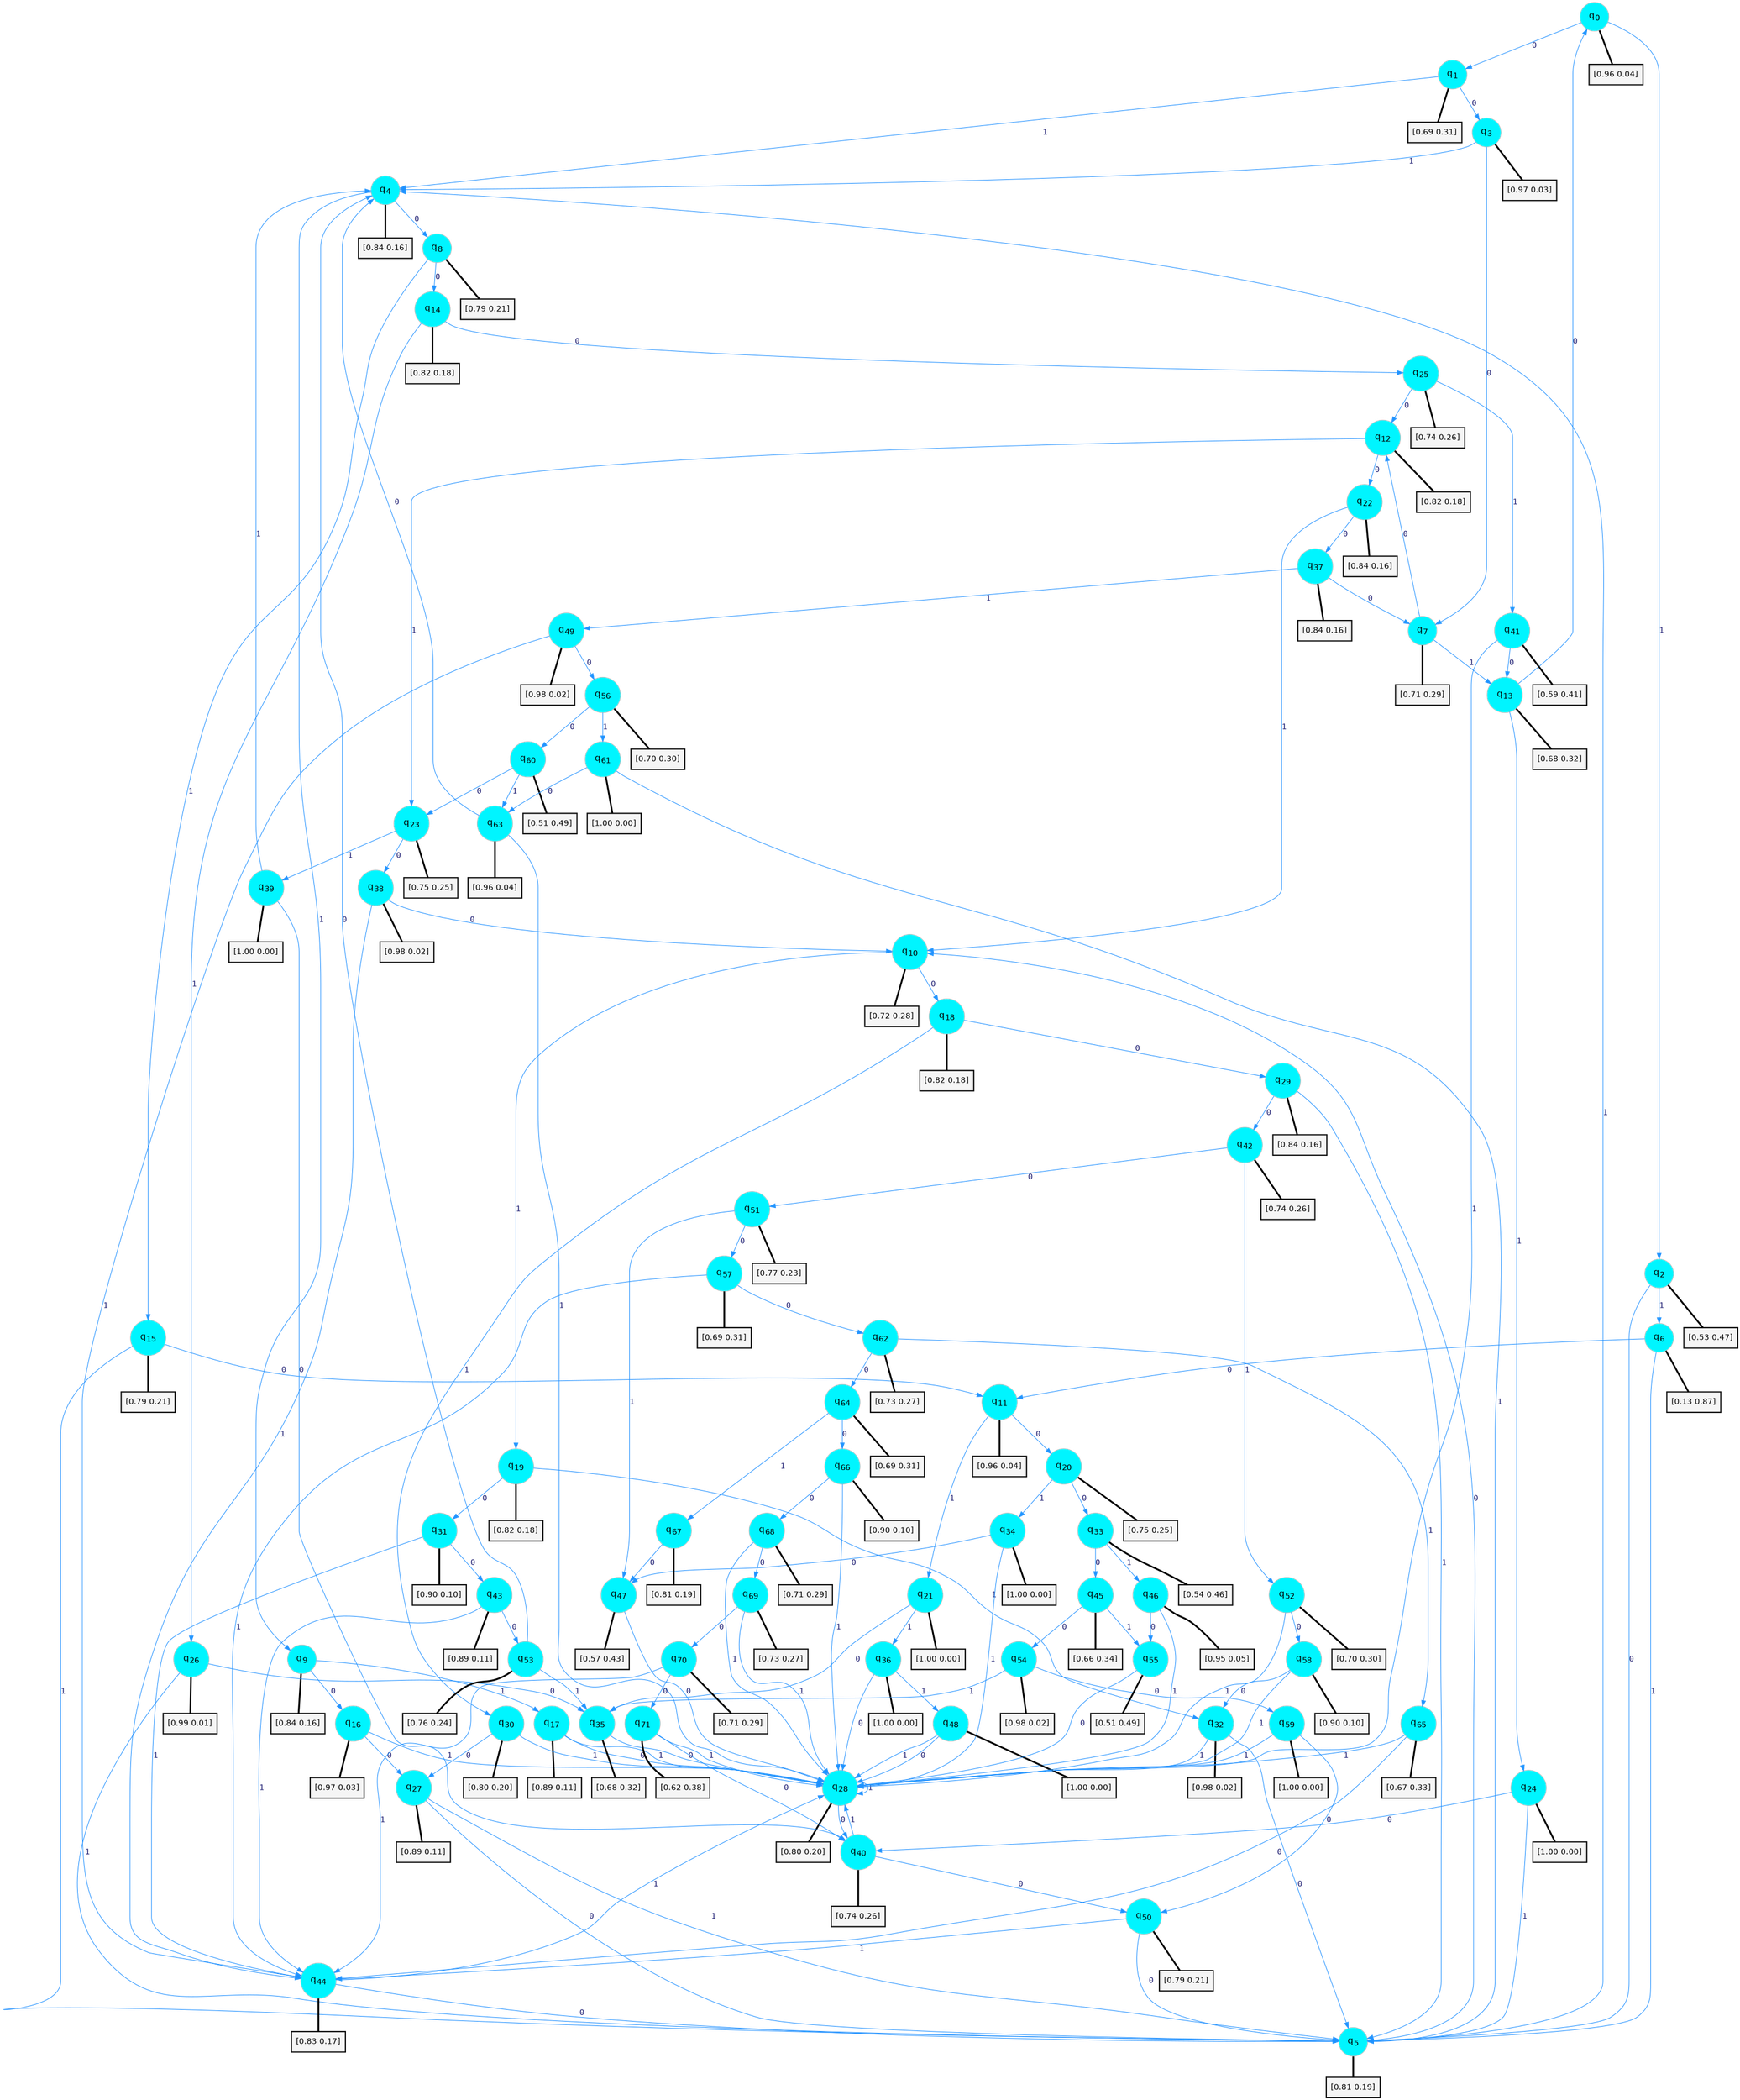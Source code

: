 digraph G {
graph [
bgcolor=transparent, dpi=300, rankdir=TD, size="40,25"];
node [
color=gray, fillcolor=turquoise1, fontcolor=black, fontname=Helvetica, fontsize=16, fontweight=bold, shape=circle, style=filled];
edge [
arrowsize=1, color=dodgerblue1, fontcolor=midnightblue, fontname=courier, fontweight=bold, penwidth=1, style=solid, weight=20];
0[label=<q<SUB>0</SUB>>];
1[label=<q<SUB>1</SUB>>];
2[label=<q<SUB>2</SUB>>];
3[label=<q<SUB>3</SUB>>];
4[label=<q<SUB>4</SUB>>];
5[label=<q<SUB>5</SUB>>];
6[label=<q<SUB>6</SUB>>];
7[label=<q<SUB>7</SUB>>];
8[label=<q<SUB>8</SUB>>];
9[label=<q<SUB>9</SUB>>];
10[label=<q<SUB>10</SUB>>];
11[label=<q<SUB>11</SUB>>];
12[label=<q<SUB>12</SUB>>];
13[label=<q<SUB>13</SUB>>];
14[label=<q<SUB>14</SUB>>];
15[label=<q<SUB>15</SUB>>];
16[label=<q<SUB>16</SUB>>];
17[label=<q<SUB>17</SUB>>];
18[label=<q<SUB>18</SUB>>];
19[label=<q<SUB>19</SUB>>];
20[label=<q<SUB>20</SUB>>];
21[label=<q<SUB>21</SUB>>];
22[label=<q<SUB>22</SUB>>];
23[label=<q<SUB>23</SUB>>];
24[label=<q<SUB>24</SUB>>];
25[label=<q<SUB>25</SUB>>];
26[label=<q<SUB>26</SUB>>];
27[label=<q<SUB>27</SUB>>];
28[label=<q<SUB>28</SUB>>];
29[label=<q<SUB>29</SUB>>];
30[label=<q<SUB>30</SUB>>];
31[label=<q<SUB>31</SUB>>];
32[label=<q<SUB>32</SUB>>];
33[label=<q<SUB>33</SUB>>];
34[label=<q<SUB>34</SUB>>];
35[label=<q<SUB>35</SUB>>];
36[label=<q<SUB>36</SUB>>];
37[label=<q<SUB>37</SUB>>];
38[label=<q<SUB>38</SUB>>];
39[label=<q<SUB>39</SUB>>];
40[label=<q<SUB>40</SUB>>];
41[label=<q<SUB>41</SUB>>];
42[label=<q<SUB>42</SUB>>];
43[label=<q<SUB>43</SUB>>];
44[label=<q<SUB>44</SUB>>];
45[label=<q<SUB>45</SUB>>];
46[label=<q<SUB>46</SUB>>];
47[label=<q<SUB>47</SUB>>];
48[label=<q<SUB>48</SUB>>];
49[label=<q<SUB>49</SUB>>];
50[label=<q<SUB>50</SUB>>];
51[label=<q<SUB>51</SUB>>];
52[label=<q<SUB>52</SUB>>];
53[label=<q<SUB>53</SUB>>];
54[label=<q<SUB>54</SUB>>];
55[label=<q<SUB>55</SUB>>];
56[label=<q<SUB>56</SUB>>];
57[label=<q<SUB>57</SUB>>];
58[label=<q<SUB>58</SUB>>];
59[label=<q<SUB>59</SUB>>];
60[label=<q<SUB>60</SUB>>];
61[label=<q<SUB>61</SUB>>];
62[label=<q<SUB>62</SUB>>];
63[label=<q<SUB>63</SUB>>];
64[label=<q<SUB>64</SUB>>];
65[label=<q<SUB>65</SUB>>];
66[label=<q<SUB>66</SUB>>];
67[label=<q<SUB>67</SUB>>];
68[label=<q<SUB>68</SUB>>];
69[label=<q<SUB>69</SUB>>];
70[label=<q<SUB>70</SUB>>];
71[label=<q<SUB>71</SUB>>];
72[label="[0.96 0.04]", shape=box,fontcolor=black, fontname=Helvetica, fontsize=14, penwidth=2, fillcolor=whitesmoke,color=black];
73[label="[0.69 0.31]", shape=box,fontcolor=black, fontname=Helvetica, fontsize=14, penwidth=2, fillcolor=whitesmoke,color=black];
74[label="[0.53 0.47]", shape=box,fontcolor=black, fontname=Helvetica, fontsize=14, penwidth=2, fillcolor=whitesmoke,color=black];
75[label="[0.97 0.03]", shape=box,fontcolor=black, fontname=Helvetica, fontsize=14, penwidth=2, fillcolor=whitesmoke,color=black];
76[label="[0.84 0.16]", shape=box,fontcolor=black, fontname=Helvetica, fontsize=14, penwidth=2, fillcolor=whitesmoke,color=black];
77[label="[0.81 0.19]", shape=box,fontcolor=black, fontname=Helvetica, fontsize=14, penwidth=2, fillcolor=whitesmoke,color=black];
78[label="[0.13 0.87]", shape=box,fontcolor=black, fontname=Helvetica, fontsize=14, penwidth=2, fillcolor=whitesmoke,color=black];
79[label="[0.71 0.29]", shape=box,fontcolor=black, fontname=Helvetica, fontsize=14, penwidth=2, fillcolor=whitesmoke,color=black];
80[label="[0.79 0.21]", shape=box,fontcolor=black, fontname=Helvetica, fontsize=14, penwidth=2, fillcolor=whitesmoke,color=black];
81[label="[0.84 0.16]", shape=box,fontcolor=black, fontname=Helvetica, fontsize=14, penwidth=2, fillcolor=whitesmoke,color=black];
82[label="[0.72 0.28]", shape=box,fontcolor=black, fontname=Helvetica, fontsize=14, penwidth=2, fillcolor=whitesmoke,color=black];
83[label="[0.96 0.04]", shape=box,fontcolor=black, fontname=Helvetica, fontsize=14, penwidth=2, fillcolor=whitesmoke,color=black];
84[label="[0.82 0.18]", shape=box,fontcolor=black, fontname=Helvetica, fontsize=14, penwidth=2, fillcolor=whitesmoke,color=black];
85[label="[0.68 0.32]", shape=box,fontcolor=black, fontname=Helvetica, fontsize=14, penwidth=2, fillcolor=whitesmoke,color=black];
86[label="[0.82 0.18]", shape=box,fontcolor=black, fontname=Helvetica, fontsize=14, penwidth=2, fillcolor=whitesmoke,color=black];
87[label="[0.79 0.21]", shape=box,fontcolor=black, fontname=Helvetica, fontsize=14, penwidth=2, fillcolor=whitesmoke,color=black];
88[label="[0.97 0.03]", shape=box,fontcolor=black, fontname=Helvetica, fontsize=14, penwidth=2, fillcolor=whitesmoke,color=black];
89[label="[0.89 0.11]", shape=box,fontcolor=black, fontname=Helvetica, fontsize=14, penwidth=2, fillcolor=whitesmoke,color=black];
90[label="[0.82 0.18]", shape=box,fontcolor=black, fontname=Helvetica, fontsize=14, penwidth=2, fillcolor=whitesmoke,color=black];
91[label="[0.82 0.18]", shape=box,fontcolor=black, fontname=Helvetica, fontsize=14, penwidth=2, fillcolor=whitesmoke,color=black];
92[label="[0.75 0.25]", shape=box,fontcolor=black, fontname=Helvetica, fontsize=14, penwidth=2, fillcolor=whitesmoke,color=black];
93[label="[1.00 0.00]", shape=box,fontcolor=black, fontname=Helvetica, fontsize=14, penwidth=2, fillcolor=whitesmoke,color=black];
94[label="[0.84 0.16]", shape=box,fontcolor=black, fontname=Helvetica, fontsize=14, penwidth=2, fillcolor=whitesmoke,color=black];
95[label="[0.75 0.25]", shape=box,fontcolor=black, fontname=Helvetica, fontsize=14, penwidth=2, fillcolor=whitesmoke,color=black];
96[label="[1.00 0.00]", shape=box,fontcolor=black, fontname=Helvetica, fontsize=14, penwidth=2, fillcolor=whitesmoke,color=black];
97[label="[0.74 0.26]", shape=box,fontcolor=black, fontname=Helvetica, fontsize=14, penwidth=2, fillcolor=whitesmoke,color=black];
98[label="[0.99 0.01]", shape=box,fontcolor=black, fontname=Helvetica, fontsize=14, penwidth=2, fillcolor=whitesmoke,color=black];
99[label="[0.89 0.11]", shape=box,fontcolor=black, fontname=Helvetica, fontsize=14, penwidth=2, fillcolor=whitesmoke,color=black];
100[label="[0.80 0.20]", shape=box,fontcolor=black, fontname=Helvetica, fontsize=14, penwidth=2, fillcolor=whitesmoke,color=black];
101[label="[0.84 0.16]", shape=box,fontcolor=black, fontname=Helvetica, fontsize=14, penwidth=2, fillcolor=whitesmoke,color=black];
102[label="[0.80 0.20]", shape=box,fontcolor=black, fontname=Helvetica, fontsize=14, penwidth=2, fillcolor=whitesmoke,color=black];
103[label="[0.90 0.10]", shape=box,fontcolor=black, fontname=Helvetica, fontsize=14, penwidth=2, fillcolor=whitesmoke,color=black];
104[label="[0.98 0.02]", shape=box,fontcolor=black, fontname=Helvetica, fontsize=14, penwidth=2, fillcolor=whitesmoke,color=black];
105[label="[0.54 0.46]", shape=box,fontcolor=black, fontname=Helvetica, fontsize=14, penwidth=2, fillcolor=whitesmoke,color=black];
106[label="[1.00 0.00]", shape=box,fontcolor=black, fontname=Helvetica, fontsize=14, penwidth=2, fillcolor=whitesmoke,color=black];
107[label="[0.68 0.32]", shape=box,fontcolor=black, fontname=Helvetica, fontsize=14, penwidth=2, fillcolor=whitesmoke,color=black];
108[label="[1.00 0.00]", shape=box,fontcolor=black, fontname=Helvetica, fontsize=14, penwidth=2, fillcolor=whitesmoke,color=black];
109[label="[0.84 0.16]", shape=box,fontcolor=black, fontname=Helvetica, fontsize=14, penwidth=2, fillcolor=whitesmoke,color=black];
110[label="[0.98 0.02]", shape=box,fontcolor=black, fontname=Helvetica, fontsize=14, penwidth=2, fillcolor=whitesmoke,color=black];
111[label="[1.00 0.00]", shape=box,fontcolor=black, fontname=Helvetica, fontsize=14, penwidth=2, fillcolor=whitesmoke,color=black];
112[label="[0.74 0.26]", shape=box,fontcolor=black, fontname=Helvetica, fontsize=14, penwidth=2, fillcolor=whitesmoke,color=black];
113[label="[0.59 0.41]", shape=box,fontcolor=black, fontname=Helvetica, fontsize=14, penwidth=2, fillcolor=whitesmoke,color=black];
114[label="[0.74 0.26]", shape=box,fontcolor=black, fontname=Helvetica, fontsize=14, penwidth=2, fillcolor=whitesmoke,color=black];
115[label="[0.89 0.11]", shape=box,fontcolor=black, fontname=Helvetica, fontsize=14, penwidth=2, fillcolor=whitesmoke,color=black];
116[label="[0.83 0.17]", shape=box,fontcolor=black, fontname=Helvetica, fontsize=14, penwidth=2, fillcolor=whitesmoke,color=black];
117[label="[0.66 0.34]", shape=box,fontcolor=black, fontname=Helvetica, fontsize=14, penwidth=2, fillcolor=whitesmoke,color=black];
118[label="[0.95 0.05]", shape=box,fontcolor=black, fontname=Helvetica, fontsize=14, penwidth=2, fillcolor=whitesmoke,color=black];
119[label="[0.57 0.43]", shape=box,fontcolor=black, fontname=Helvetica, fontsize=14, penwidth=2, fillcolor=whitesmoke,color=black];
120[label="[1.00 0.00]", shape=box,fontcolor=black, fontname=Helvetica, fontsize=14, penwidth=2, fillcolor=whitesmoke,color=black];
121[label="[0.98 0.02]", shape=box,fontcolor=black, fontname=Helvetica, fontsize=14, penwidth=2, fillcolor=whitesmoke,color=black];
122[label="[0.79 0.21]", shape=box,fontcolor=black, fontname=Helvetica, fontsize=14, penwidth=2, fillcolor=whitesmoke,color=black];
123[label="[0.77 0.23]", shape=box,fontcolor=black, fontname=Helvetica, fontsize=14, penwidth=2, fillcolor=whitesmoke,color=black];
124[label="[0.70 0.30]", shape=box,fontcolor=black, fontname=Helvetica, fontsize=14, penwidth=2, fillcolor=whitesmoke,color=black];
125[label="[0.76 0.24]", shape=box,fontcolor=black, fontname=Helvetica, fontsize=14, penwidth=2, fillcolor=whitesmoke,color=black];
126[label="[0.98 0.02]", shape=box,fontcolor=black, fontname=Helvetica, fontsize=14, penwidth=2, fillcolor=whitesmoke,color=black];
127[label="[0.51 0.49]", shape=box,fontcolor=black, fontname=Helvetica, fontsize=14, penwidth=2, fillcolor=whitesmoke,color=black];
128[label="[0.70 0.30]", shape=box,fontcolor=black, fontname=Helvetica, fontsize=14, penwidth=2, fillcolor=whitesmoke,color=black];
129[label="[0.69 0.31]", shape=box,fontcolor=black, fontname=Helvetica, fontsize=14, penwidth=2, fillcolor=whitesmoke,color=black];
130[label="[0.90 0.10]", shape=box,fontcolor=black, fontname=Helvetica, fontsize=14, penwidth=2, fillcolor=whitesmoke,color=black];
131[label="[1.00 0.00]", shape=box,fontcolor=black, fontname=Helvetica, fontsize=14, penwidth=2, fillcolor=whitesmoke,color=black];
132[label="[0.51 0.49]", shape=box,fontcolor=black, fontname=Helvetica, fontsize=14, penwidth=2, fillcolor=whitesmoke,color=black];
133[label="[1.00 0.00]", shape=box,fontcolor=black, fontname=Helvetica, fontsize=14, penwidth=2, fillcolor=whitesmoke,color=black];
134[label="[0.73 0.27]", shape=box,fontcolor=black, fontname=Helvetica, fontsize=14, penwidth=2, fillcolor=whitesmoke,color=black];
135[label="[0.96 0.04]", shape=box,fontcolor=black, fontname=Helvetica, fontsize=14, penwidth=2, fillcolor=whitesmoke,color=black];
136[label="[0.69 0.31]", shape=box,fontcolor=black, fontname=Helvetica, fontsize=14, penwidth=2, fillcolor=whitesmoke,color=black];
137[label="[0.67 0.33]", shape=box,fontcolor=black, fontname=Helvetica, fontsize=14, penwidth=2, fillcolor=whitesmoke,color=black];
138[label="[0.90 0.10]", shape=box,fontcolor=black, fontname=Helvetica, fontsize=14, penwidth=2, fillcolor=whitesmoke,color=black];
139[label="[0.81 0.19]", shape=box,fontcolor=black, fontname=Helvetica, fontsize=14, penwidth=2, fillcolor=whitesmoke,color=black];
140[label="[0.71 0.29]", shape=box,fontcolor=black, fontname=Helvetica, fontsize=14, penwidth=2, fillcolor=whitesmoke,color=black];
141[label="[0.73 0.27]", shape=box,fontcolor=black, fontname=Helvetica, fontsize=14, penwidth=2, fillcolor=whitesmoke,color=black];
142[label="[0.71 0.29]", shape=box,fontcolor=black, fontname=Helvetica, fontsize=14, penwidth=2, fillcolor=whitesmoke,color=black];
143[label="[0.62 0.38]", shape=box,fontcolor=black, fontname=Helvetica, fontsize=14, penwidth=2, fillcolor=whitesmoke,color=black];
0->1 [label=0];
0->2 [label=1];
0->72 [arrowhead=none, penwidth=3,color=black];
1->3 [label=0];
1->4 [label=1];
1->73 [arrowhead=none, penwidth=3,color=black];
2->5 [label=0];
2->6 [label=1];
2->74 [arrowhead=none, penwidth=3,color=black];
3->7 [label=0];
3->4 [label=1];
3->75 [arrowhead=none, penwidth=3,color=black];
4->8 [label=0];
4->9 [label=1];
4->76 [arrowhead=none, penwidth=3,color=black];
5->10 [label=0];
5->4 [label=1];
5->77 [arrowhead=none, penwidth=3,color=black];
6->11 [label=0];
6->5 [label=1];
6->78 [arrowhead=none, penwidth=3,color=black];
7->12 [label=0];
7->13 [label=1];
7->79 [arrowhead=none, penwidth=3,color=black];
8->14 [label=0];
8->15 [label=1];
8->80 [arrowhead=none, penwidth=3,color=black];
9->16 [label=0];
9->17 [label=1];
9->81 [arrowhead=none, penwidth=3,color=black];
10->18 [label=0];
10->19 [label=1];
10->82 [arrowhead=none, penwidth=3,color=black];
11->20 [label=0];
11->21 [label=1];
11->83 [arrowhead=none, penwidth=3,color=black];
12->22 [label=0];
12->23 [label=1];
12->84 [arrowhead=none, penwidth=3,color=black];
13->0 [label=0];
13->24 [label=1];
13->85 [arrowhead=none, penwidth=3,color=black];
14->25 [label=0];
14->26 [label=1];
14->86 [arrowhead=none, penwidth=3,color=black];
15->11 [label=0];
15->5 [label=1];
15->87 [arrowhead=none, penwidth=3,color=black];
16->27 [label=0];
16->28 [label=1];
16->88 [arrowhead=none, penwidth=3,color=black];
17->28 [label=0];
17->28 [label=1];
17->89 [arrowhead=none, penwidth=3,color=black];
18->29 [label=0];
18->30 [label=1];
18->90 [arrowhead=none, penwidth=3,color=black];
19->31 [label=0];
19->32 [label=1];
19->91 [arrowhead=none, penwidth=3,color=black];
20->33 [label=0];
20->34 [label=1];
20->92 [arrowhead=none, penwidth=3,color=black];
21->35 [label=0];
21->36 [label=1];
21->93 [arrowhead=none, penwidth=3,color=black];
22->37 [label=0];
22->10 [label=1];
22->94 [arrowhead=none, penwidth=3,color=black];
23->38 [label=0];
23->39 [label=1];
23->95 [arrowhead=none, penwidth=3,color=black];
24->40 [label=0];
24->5 [label=1];
24->96 [arrowhead=none, penwidth=3,color=black];
25->12 [label=0];
25->41 [label=1];
25->97 [arrowhead=none, penwidth=3,color=black];
26->35 [label=0];
26->5 [label=1];
26->98 [arrowhead=none, penwidth=3,color=black];
27->5 [label=0];
27->5 [label=1];
27->99 [arrowhead=none, penwidth=3,color=black];
28->40 [label=0];
28->28 [label=1];
28->100 [arrowhead=none, penwidth=3,color=black];
29->42 [label=0];
29->5 [label=1];
29->101 [arrowhead=none, penwidth=3,color=black];
30->27 [label=0];
30->28 [label=1];
30->102 [arrowhead=none, penwidth=3,color=black];
31->43 [label=0];
31->44 [label=1];
31->103 [arrowhead=none, penwidth=3,color=black];
32->5 [label=0];
32->28 [label=1];
32->104 [arrowhead=none, penwidth=3,color=black];
33->45 [label=0];
33->46 [label=1];
33->105 [arrowhead=none, penwidth=3,color=black];
34->47 [label=0];
34->28 [label=1];
34->106 [arrowhead=none, penwidth=3,color=black];
35->28 [label=0];
35->107 [arrowhead=none, penwidth=3,color=black];
36->28 [label=0];
36->48 [label=1];
36->108 [arrowhead=none, penwidth=3,color=black];
37->7 [label=0];
37->49 [label=1];
37->109 [arrowhead=none, penwidth=3,color=black];
38->10 [label=0];
38->44 [label=1];
38->110 [arrowhead=none, penwidth=3,color=black];
39->40 [label=0];
39->4 [label=1];
39->111 [arrowhead=none, penwidth=3,color=black];
40->50 [label=0];
40->28 [label=1];
40->112 [arrowhead=none, penwidth=3,color=black];
41->13 [label=0];
41->28 [label=1];
41->113 [arrowhead=none, penwidth=3,color=black];
42->51 [label=0];
42->52 [label=1];
42->114 [arrowhead=none, penwidth=3,color=black];
43->53 [label=0];
43->44 [label=1];
43->115 [arrowhead=none, penwidth=3,color=black];
44->5 [label=0];
44->28 [label=1];
44->116 [arrowhead=none, penwidth=3,color=black];
45->54 [label=0];
45->55 [label=1];
45->117 [arrowhead=none, penwidth=3,color=black];
46->55 [label=0];
46->28 [label=1];
46->118 [arrowhead=none, penwidth=3,color=black];
47->28 [label=0];
47->119 [arrowhead=none, penwidth=3,color=black];
48->28 [label=0];
48->28 [label=1];
48->120 [arrowhead=none, penwidth=3,color=black];
49->56 [label=0];
49->44 [label=1];
49->121 [arrowhead=none, penwidth=3,color=black];
50->5 [label=0];
50->44 [label=1];
50->122 [arrowhead=none, penwidth=3,color=black];
51->57 [label=0];
51->47 [label=1];
51->123 [arrowhead=none, penwidth=3,color=black];
52->58 [label=0];
52->28 [label=1];
52->124 [arrowhead=none, penwidth=3,color=black];
53->4 [label=0];
53->35 [label=1];
53->125 [arrowhead=none, penwidth=3,color=black];
54->59 [label=0];
54->35 [label=1];
54->126 [arrowhead=none, penwidth=3,color=black];
55->28 [label=0];
55->127 [arrowhead=none, penwidth=3,color=black];
56->60 [label=0];
56->61 [label=1];
56->128 [arrowhead=none, penwidth=3,color=black];
57->62 [label=0];
57->44 [label=1];
57->129 [arrowhead=none, penwidth=3,color=black];
58->32 [label=0];
58->28 [label=1];
58->130 [arrowhead=none, penwidth=3,color=black];
59->50 [label=0];
59->28 [label=1];
59->131 [arrowhead=none, penwidth=3,color=black];
60->23 [label=0];
60->63 [label=1];
60->132 [arrowhead=none, penwidth=3,color=black];
61->63 [label=0];
61->5 [label=1];
61->133 [arrowhead=none, penwidth=3,color=black];
62->64 [label=0];
62->65 [label=1];
62->134 [arrowhead=none, penwidth=3,color=black];
63->4 [label=0];
63->28 [label=1];
63->135 [arrowhead=none, penwidth=3,color=black];
64->66 [label=0];
64->67 [label=1];
64->136 [arrowhead=none, penwidth=3,color=black];
65->44 [label=0];
65->28 [label=1];
65->137 [arrowhead=none, penwidth=3,color=black];
66->68 [label=0];
66->28 [label=1];
66->138 [arrowhead=none, penwidth=3,color=black];
67->47 [label=0];
67->139 [arrowhead=none, penwidth=3,color=black];
68->69 [label=0];
68->28 [label=1];
68->140 [arrowhead=none, penwidth=3,color=black];
69->70 [label=0];
69->28 [label=1];
69->141 [arrowhead=none, penwidth=3,color=black];
70->71 [label=0];
70->44 [label=1];
70->142 [arrowhead=none, penwidth=3,color=black];
71->40 [label=0];
71->28 [label=1];
71->143 [arrowhead=none, penwidth=3,color=black];
}
